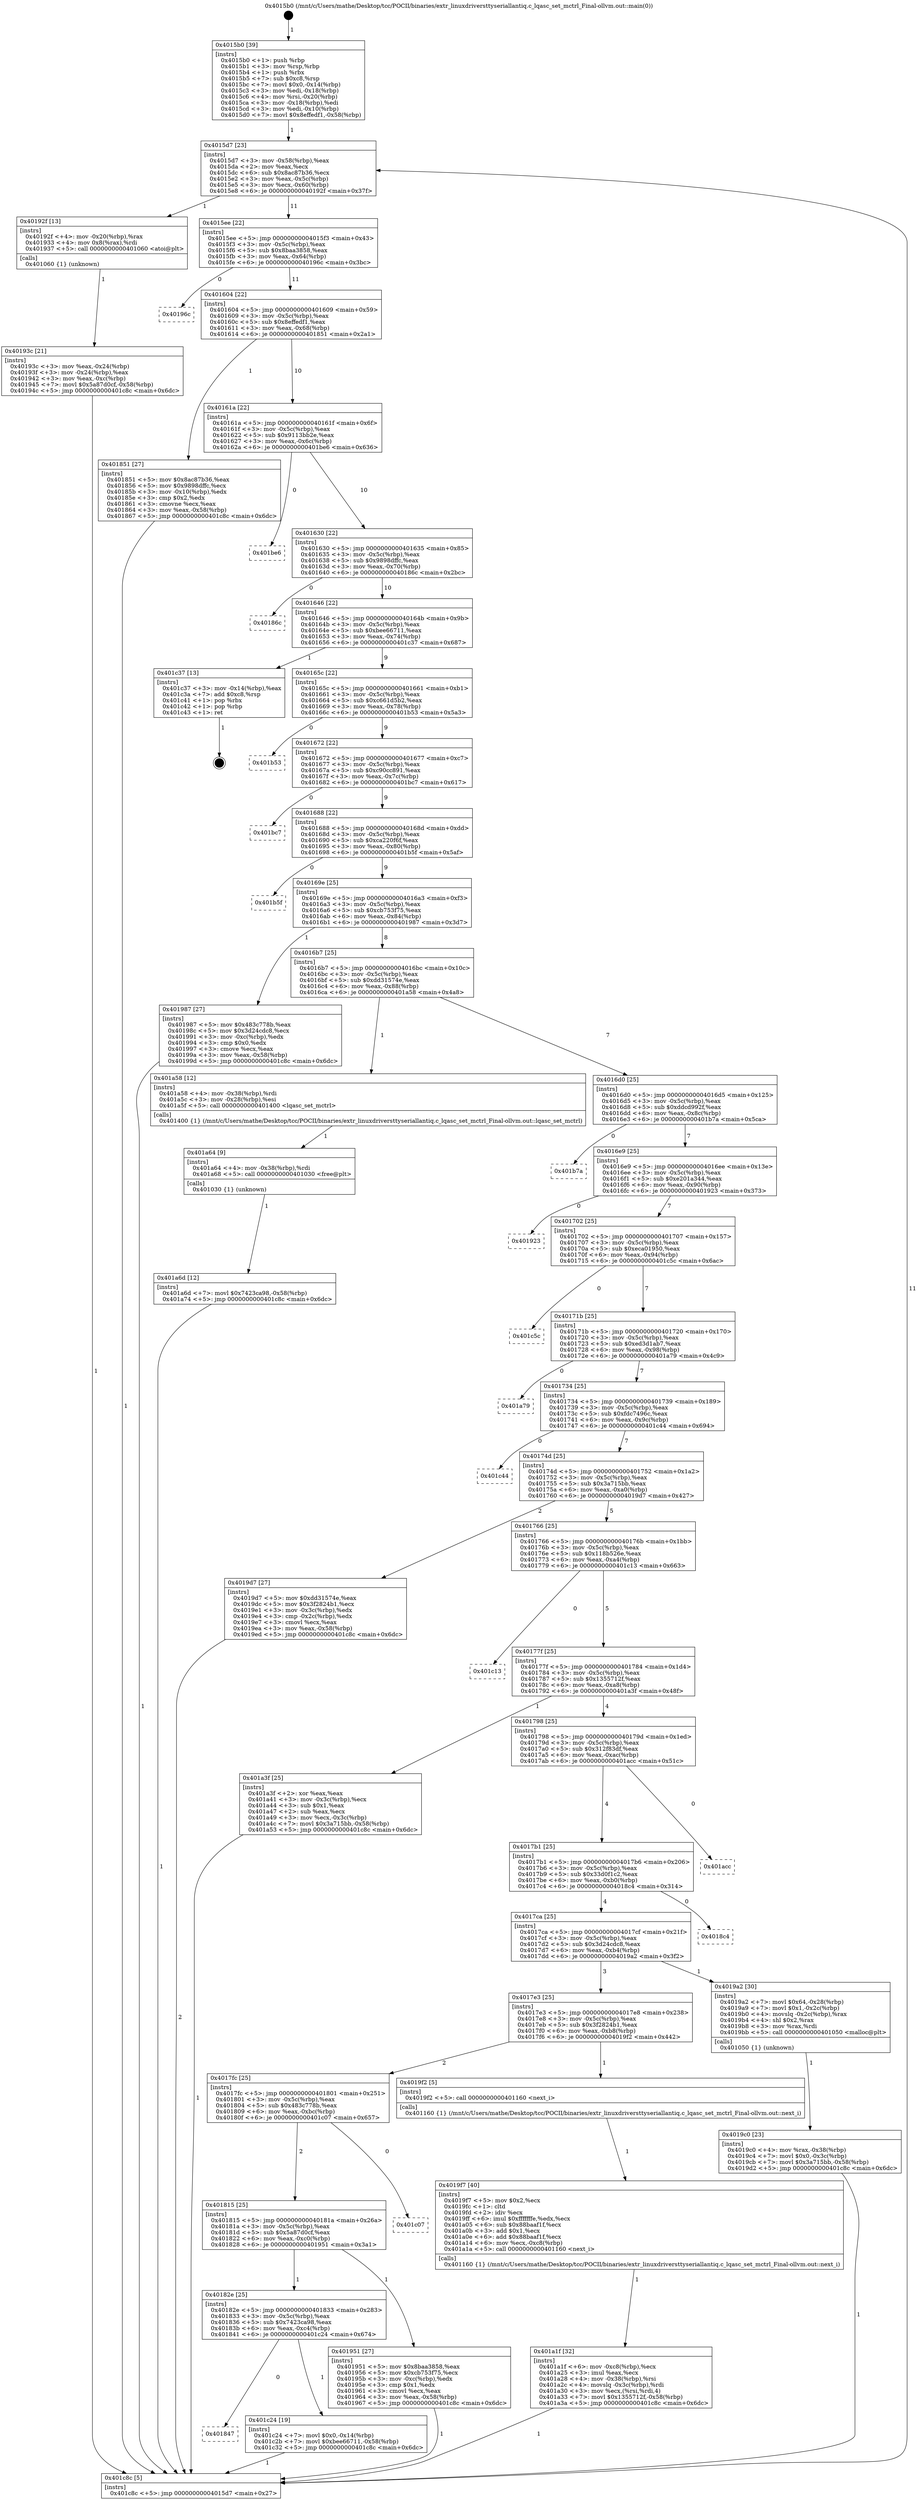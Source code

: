 digraph "0x4015b0" {
  label = "0x4015b0 (/mnt/c/Users/mathe/Desktop/tcc/POCII/binaries/extr_linuxdriversttyseriallantiq.c_lqasc_set_mctrl_Final-ollvm.out::main(0))"
  labelloc = "t"
  node[shape=record]

  Entry [label="",width=0.3,height=0.3,shape=circle,fillcolor=black,style=filled]
  "0x4015d7" [label="{
     0x4015d7 [23]\l
     | [instrs]\l
     &nbsp;&nbsp;0x4015d7 \<+3\>: mov -0x58(%rbp),%eax\l
     &nbsp;&nbsp;0x4015da \<+2\>: mov %eax,%ecx\l
     &nbsp;&nbsp;0x4015dc \<+6\>: sub $0x8ac87b36,%ecx\l
     &nbsp;&nbsp;0x4015e2 \<+3\>: mov %eax,-0x5c(%rbp)\l
     &nbsp;&nbsp;0x4015e5 \<+3\>: mov %ecx,-0x60(%rbp)\l
     &nbsp;&nbsp;0x4015e8 \<+6\>: je 000000000040192f \<main+0x37f\>\l
  }"]
  "0x40192f" [label="{
     0x40192f [13]\l
     | [instrs]\l
     &nbsp;&nbsp;0x40192f \<+4\>: mov -0x20(%rbp),%rax\l
     &nbsp;&nbsp;0x401933 \<+4\>: mov 0x8(%rax),%rdi\l
     &nbsp;&nbsp;0x401937 \<+5\>: call 0000000000401060 \<atoi@plt\>\l
     | [calls]\l
     &nbsp;&nbsp;0x401060 \{1\} (unknown)\l
  }"]
  "0x4015ee" [label="{
     0x4015ee [22]\l
     | [instrs]\l
     &nbsp;&nbsp;0x4015ee \<+5\>: jmp 00000000004015f3 \<main+0x43\>\l
     &nbsp;&nbsp;0x4015f3 \<+3\>: mov -0x5c(%rbp),%eax\l
     &nbsp;&nbsp;0x4015f6 \<+5\>: sub $0x8baa3858,%eax\l
     &nbsp;&nbsp;0x4015fb \<+3\>: mov %eax,-0x64(%rbp)\l
     &nbsp;&nbsp;0x4015fe \<+6\>: je 000000000040196c \<main+0x3bc\>\l
  }"]
  Exit [label="",width=0.3,height=0.3,shape=circle,fillcolor=black,style=filled,peripheries=2]
  "0x40196c" [label="{
     0x40196c\l
  }", style=dashed]
  "0x401604" [label="{
     0x401604 [22]\l
     | [instrs]\l
     &nbsp;&nbsp;0x401604 \<+5\>: jmp 0000000000401609 \<main+0x59\>\l
     &nbsp;&nbsp;0x401609 \<+3\>: mov -0x5c(%rbp),%eax\l
     &nbsp;&nbsp;0x40160c \<+5\>: sub $0x8effedf1,%eax\l
     &nbsp;&nbsp;0x401611 \<+3\>: mov %eax,-0x68(%rbp)\l
     &nbsp;&nbsp;0x401614 \<+6\>: je 0000000000401851 \<main+0x2a1\>\l
  }"]
  "0x401847" [label="{
     0x401847\l
  }", style=dashed]
  "0x401851" [label="{
     0x401851 [27]\l
     | [instrs]\l
     &nbsp;&nbsp;0x401851 \<+5\>: mov $0x8ac87b36,%eax\l
     &nbsp;&nbsp;0x401856 \<+5\>: mov $0x9898dffc,%ecx\l
     &nbsp;&nbsp;0x40185b \<+3\>: mov -0x10(%rbp),%edx\l
     &nbsp;&nbsp;0x40185e \<+3\>: cmp $0x2,%edx\l
     &nbsp;&nbsp;0x401861 \<+3\>: cmovne %ecx,%eax\l
     &nbsp;&nbsp;0x401864 \<+3\>: mov %eax,-0x58(%rbp)\l
     &nbsp;&nbsp;0x401867 \<+5\>: jmp 0000000000401c8c \<main+0x6dc\>\l
  }"]
  "0x40161a" [label="{
     0x40161a [22]\l
     | [instrs]\l
     &nbsp;&nbsp;0x40161a \<+5\>: jmp 000000000040161f \<main+0x6f\>\l
     &nbsp;&nbsp;0x40161f \<+3\>: mov -0x5c(%rbp),%eax\l
     &nbsp;&nbsp;0x401622 \<+5\>: sub $0x9113bb2e,%eax\l
     &nbsp;&nbsp;0x401627 \<+3\>: mov %eax,-0x6c(%rbp)\l
     &nbsp;&nbsp;0x40162a \<+6\>: je 0000000000401be6 \<main+0x636\>\l
  }"]
  "0x401c8c" [label="{
     0x401c8c [5]\l
     | [instrs]\l
     &nbsp;&nbsp;0x401c8c \<+5\>: jmp 00000000004015d7 \<main+0x27\>\l
  }"]
  "0x4015b0" [label="{
     0x4015b0 [39]\l
     | [instrs]\l
     &nbsp;&nbsp;0x4015b0 \<+1\>: push %rbp\l
     &nbsp;&nbsp;0x4015b1 \<+3\>: mov %rsp,%rbp\l
     &nbsp;&nbsp;0x4015b4 \<+1\>: push %rbx\l
     &nbsp;&nbsp;0x4015b5 \<+7\>: sub $0xc8,%rsp\l
     &nbsp;&nbsp;0x4015bc \<+7\>: movl $0x0,-0x14(%rbp)\l
     &nbsp;&nbsp;0x4015c3 \<+3\>: mov %edi,-0x18(%rbp)\l
     &nbsp;&nbsp;0x4015c6 \<+4\>: mov %rsi,-0x20(%rbp)\l
     &nbsp;&nbsp;0x4015ca \<+3\>: mov -0x18(%rbp),%edi\l
     &nbsp;&nbsp;0x4015cd \<+3\>: mov %edi,-0x10(%rbp)\l
     &nbsp;&nbsp;0x4015d0 \<+7\>: movl $0x8effedf1,-0x58(%rbp)\l
  }"]
  "0x40193c" [label="{
     0x40193c [21]\l
     | [instrs]\l
     &nbsp;&nbsp;0x40193c \<+3\>: mov %eax,-0x24(%rbp)\l
     &nbsp;&nbsp;0x40193f \<+3\>: mov -0x24(%rbp),%eax\l
     &nbsp;&nbsp;0x401942 \<+3\>: mov %eax,-0xc(%rbp)\l
     &nbsp;&nbsp;0x401945 \<+7\>: movl $0x5a87d0cf,-0x58(%rbp)\l
     &nbsp;&nbsp;0x40194c \<+5\>: jmp 0000000000401c8c \<main+0x6dc\>\l
  }"]
  "0x401c24" [label="{
     0x401c24 [19]\l
     | [instrs]\l
     &nbsp;&nbsp;0x401c24 \<+7\>: movl $0x0,-0x14(%rbp)\l
     &nbsp;&nbsp;0x401c2b \<+7\>: movl $0xbee66711,-0x58(%rbp)\l
     &nbsp;&nbsp;0x401c32 \<+5\>: jmp 0000000000401c8c \<main+0x6dc\>\l
  }"]
  "0x401be6" [label="{
     0x401be6\l
  }", style=dashed]
  "0x401630" [label="{
     0x401630 [22]\l
     | [instrs]\l
     &nbsp;&nbsp;0x401630 \<+5\>: jmp 0000000000401635 \<main+0x85\>\l
     &nbsp;&nbsp;0x401635 \<+3\>: mov -0x5c(%rbp),%eax\l
     &nbsp;&nbsp;0x401638 \<+5\>: sub $0x9898dffc,%eax\l
     &nbsp;&nbsp;0x40163d \<+3\>: mov %eax,-0x70(%rbp)\l
     &nbsp;&nbsp;0x401640 \<+6\>: je 000000000040186c \<main+0x2bc\>\l
  }"]
  "0x401a6d" [label="{
     0x401a6d [12]\l
     | [instrs]\l
     &nbsp;&nbsp;0x401a6d \<+7\>: movl $0x7423ca98,-0x58(%rbp)\l
     &nbsp;&nbsp;0x401a74 \<+5\>: jmp 0000000000401c8c \<main+0x6dc\>\l
  }"]
  "0x40186c" [label="{
     0x40186c\l
  }", style=dashed]
  "0x401646" [label="{
     0x401646 [22]\l
     | [instrs]\l
     &nbsp;&nbsp;0x401646 \<+5\>: jmp 000000000040164b \<main+0x9b\>\l
     &nbsp;&nbsp;0x40164b \<+3\>: mov -0x5c(%rbp),%eax\l
     &nbsp;&nbsp;0x40164e \<+5\>: sub $0xbee66711,%eax\l
     &nbsp;&nbsp;0x401653 \<+3\>: mov %eax,-0x74(%rbp)\l
     &nbsp;&nbsp;0x401656 \<+6\>: je 0000000000401c37 \<main+0x687\>\l
  }"]
  "0x401a64" [label="{
     0x401a64 [9]\l
     | [instrs]\l
     &nbsp;&nbsp;0x401a64 \<+4\>: mov -0x38(%rbp),%rdi\l
     &nbsp;&nbsp;0x401a68 \<+5\>: call 0000000000401030 \<free@plt\>\l
     | [calls]\l
     &nbsp;&nbsp;0x401030 \{1\} (unknown)\l
  }"]
  "0x401c37" [label="{
     0x401c37 [13]\l
     | [instrs]\l
     &nbsp;&nbsp;0x401c37 \<+3\>: mov -0x14(%rbp),%eax\l
     &nbsp;&nbsp;0x401c3a \<+7\>: add $0xc8,%rsp\l
     &nbsp;&nbsp;0x401c41 \<+1\>: pop %rbx\l
     &nbsp;&nbsp;0x401c42 \<+1\>: pop %rbp\l
     &nbsp;&nbsp;0x401c43 \<+1\>: ret\l
  }"]
  "0x40165c" [label="{
     0x40165c [22]\l
     | [instrs]\l
     &nbsp;&nbsp;0x40165c \<+5\>: jmp 0000000000401661 \<main+0xb1\>\l
     &nbsp;&nbsp;0x401661 \<+3\>: mov -0x5c(%rbp),%eax\l
     &nbsp;&nbsp;0x401664 \<+5\>: sub $0xc661d5b2,%eax\l
     &nbsp;&nbsp;0x401669 \<+3\>: mov %eax,-0x78(%rbp)\l
     &nbsp;&nbsp;0x40166c \<+6\>: je 0000000000401b53 \<main+0x5a3\>\l
  }"]
  "0x401a1f" [label="{
     0x401a1f [32]\l
     | [instrs]\l
     &nbsp;&nbsp;0x401a1f \<+6\>: mov -0xc8(%rbp),%ecx\l
     &nbsp;&nbsp;0x401a25 \<+3\>: imul %eax,%ecx\l
     &nbsp;&nbsp;0x401a28 \<+4\>: mov -0x38(%rbp),%rsi\l
     &nbsp;&nbsp;0x401a2c \<+4\>: movslq -0x3c(%rbp),%rdi\l
     &nbsp;&nbsp;0x401a30 \<+3\>: mov %ecx,(%rsi,%rdi,4)\l
     &nbsp;&nbsp;0x401a33 \<+7\>: movl $0x1355712f,-0x58(%rbp)\l
     &nbsp;&nbsp;0x401a3a \<+5\>: jmp 0000000000401c8c \<main+0x6dc\>\l
  }"]
  "0x401b53" [label="{
     0x401b53\l
  }", style=dashed]
  "0x401672" [label="{
     0x401672 [22]\l
     | [instrs]\l
     &nbsp;&nbsp;0x401672 \<+5\>: jmp 0000000000401677 \<main+0xc7\>\l
     &nbsp;&nbsp;0x401677 \<+3\>: mov -0x5c(%rbp),%eax\l
     &nbsp;&nbsp;0x40167a \<+5\>: sub $0xc90cc891,%eax\l
     &nbsp;&nbsp;0x40167f \<+3\>: mov %eax,-0x7c(%rbp)\l
     &nbsp;&nbsp;0x401682 \<+6\>: je 0000000000401bc7 \<main+0x617\>\l
  }"]
  "0x4019f7" [label="{
     0x4019f7 [40]\l
     | [instrs]\l
     &nbsp;&nbsp;0x4019f7 \<+5\>: mov $0x2,%ecx\l
     &nbsp;&nbsp;0x4019fc \<+1\>: cltd\l
     &nbsp;&nbsp;0x4019fd \<+2\>: idiv %ecx\l
     &nbsp;&nbsp;0x4019ff \<+6\>: imul $0xfffffffe,%edx,%ecx\l
     &nbsp;&nbsp;0x401a05 \<+6\>: sub $0x88baaf1f,%ecx\l
     &nbsp;&nbsp;0x401a0b \<+3\>: add $0x1,%ecx\l
     &nbsp;&nbsp;0x401a0e \<+6\>: add $0x88baaf1f,%ecx\l
     &nbsp;&nbsp;0x401a14 \<+6\>: mov %ecx,-0xc8(%rbp)\l
     &nbsp;&nbsp;0x401a1a \<+5\>: call 0000000000401160 \<next_i\>\l
     | [calls]\l
     &nbsp;&nbsp;0x401160 \{1\} (/mnt/c/Users/mathe/Desktop/tcc/POCII/binaries/extr_linuxdriversttyseriallantiq.c_lqasc_set_mctrl_Final-ollvm.out::next_i)\l
  }"]
  "0x401bc7" [label="{
     0x401bc7\l
  }", style=dashed]
  "0x401688" [label="{
     0x401688 [22]\l
     | [instrs]\l
     &nbsp;&nbsp;0x401688 \<+5\>: jmp 000000000040168d \<main+0xdd\>\l
     &nbsp;&nbsp;0x40168d \<+3\>: mov -0x5c(%rbp),%eax\l
     &nbsp;&nbsp;0x401690 \<+5\>: sub $0xca220f6f,%eax\l
     &nbsp;&nbsp;0x401695 \<+3\>: mov %eax,-0x80(%rbp)\l
     &nbsp;&nbsp;0x401698 \<+6\>: je 0000000000401b5f \<main+0x5af\>\l
  }"]
  "0x4019c0" [label="{
     0x4019c0 [23]\l
     | [instrs]\l
     &nbsp;&nbsp;0x4019c0 \<+4\>: mov %rax,-0x38(%rbp)\l
     &nbsp;&nbsp;0x4019c4 \<+7\>: movl $0x0,-0x3c(%rbp)\l
     &nbsp;&nbsp;0x4019cb \<+7\>: movl $0x3a715bb,-0x58(%rbp)\l
     &nbsp;&nbsp;0x4019d2 \<+5\>: jmp 0000000000401c8c \<main+0x6dc\>\l
  }"]
  "0x401b5f" [label="{
     0x401b5f\l
  }", style=dashed]
  "0x40169e" [label="{
     0x40169e [25]\l
     | [instrs]\l
     &nbsp;&nbsp;0x40169e \<+5\>: jmp 00000000004016a3 \<main+0xf3\>\l
     &nbsp;&nbsp;0x4016a3 \<+3\>: mov -0x5c(%rbp),%eax\l
     &nbsp;&nbsp;0x4016a6 \<+5\>: sub $0xcb753f75,%eax\l
     &nbsp;&nbsp;0x4016ab \<+6\>: mov %eax,-0x84(%rbp)\l
     &nbsp;&nbsp;0x4016b1 \<+6\>: je 0000000000401987 \<main+0x3d7\>\l
  }"]
  "0x40182e" [label="{
     0x40182e [25]\l
     | [instrs]\l
     &nbsp;&nbsp;0x40182e \<+5\>: jmp 0000000000401833 \<main+0x283\>\l
     &nbsp;&nbsp;0x401833 \<+3\>: mov -0x5c(%rbp),%eax\l
     &nbsp;&nbsp;0x401836 \<+5\>: sub $0x7423ca98,%eax\l
     &nbsp;&nbsp;0x40183b \<+6\>: mov %eax,-0xc4(%rbp)\l
     &nbsp;&nbsp;0x401841 \<+6\>: je 0000000000401c24 \<main+0x674\>\l
  }"]
  "0x401987" [label="{
     0x401987 [27]\l
     | [instrs]\l
     &nbsp;&nbsp;0x401987 \<+5\>: mov $0x483c778b,%eax\l
     &nbsp;&nbsp;0x40198c \<+5\>: mov $0x3d24cdc8,%ecx\l
     &nbsp;&nbsp;0x401991 \<+3\>: mov -0xc(%rbp),%edx\l
     &nbsp;&nbsp;0x401994 \<+3\>: cmp $0x0,%edx\l
     &nbsp;&nbsp;0x401997 \<+3\>: cmove %ecx,%eax\l
     &nbsp;&nbsp;0x40199a \<+3\>: mov %eax,-0x58(%rbp)\l
     &nbsp;&nbsp;0x40199d \<+5\>: jmp 0000000000401c8c \<main+0x6dc\>\l
  }"]
  "0x4016b7" [label="{
     0x4016b7 [25]\l
     | [instrs]\l
     &nbsp;&nbsp;0x4016b7 \<+5\>: jmp 00000000004016bc \<main+0x10c\>\l
     &nbsp;&nbsp;0x4016bc \<+3\>: mov -0x5c(%rbp),%eax\l
     &nbsp;&nbsp;0x4016bf \<+5\>: sub $0xdd31574e,%eax\l
     &nbsp;&nbsp;0x4016c4 \<+6\>: mov %eax,-0x88(%rbp)\l
     &nbsp;&nbsp;0x4016ca \<+6\>: je 0000000000401a58 \<main+0x4a8\>\l
  }"]
  "0x401951" [label="{
     0x401951 [27]\l
     | [instrs]\l
     &nbsp;&nbsp;0x401951 \<+5\>: mov $0x8baa3858,%eax\l
     &nbsp;&nbsp;0x401956 \<+5\>: mov $0xcb753f75,%ecx\l
     &nbsp;&nbsp;0x40195b \<+3\>: mov -0xc(%rbp),%edx\l
     &nbsp;&nbsp;0x40195e \<+3\>: cmp $0x1,%edx\l
     &nbsp;&nbsp;0x401961 \<+3\>: cmovl %ecx,%eax\l
     &nbsp;&nbsp;0x401964 \<+3\>: mov %eax,-0x58(%rbp)\l
     &nbsp;&nbsp;0x401967 \<+5\>: jmp 0000000000401c8c \<main+0x6dc\>\l
  }"]
  "0x401a58" [label="{
     0x401a58 [12]\l
     | [instrs]\l
     &nbsp;&nbsp;0x401a58 \<+4\>: mov -0x38(%rbp),%rdi\l
     &nbsp;&nbsp;0x401a5c \<+3\>: mov -0x28(%rbp),%esi\l
     &nbsp;&nbsp;0x401a5f \<+5\>: call 0000000000401400 \<lqasc_set_mctrl\>\l
     | [calls]\l
     &nbsp;&nbsp;0x401400 \{1\} (/mnt/c/Users/mathe/Desktop/tcc/POCII/binaries/extr_linuxdriversttyseriallantiq.c_lqasc_set_mctrl_Final-ollvm.out::lqasc_set_mctrl)\l
  }"]
  "0x4016d0" [label="{
     0x4016d0 [25]\l
     | [instrs]\l
     &nbsp;&nbsp;0x4016d0 \<+5\>: jmp 00000000004016d5 \<main+0x125\>\l
     &nbsp;&nbsp;0x4016d5 \<+3\>: mov -0x5c(%rbp),%eax\l
     &nbsp;&nbsp;0x4016d8 \<+5\>: sub $0xddcd992f,%eax\l
     &nbsp;&nbsp;0x4016dd \<+6\>: mov %eax,-0x8c(%rbp)\l
     &nbsp;&nbsp;0x4016e3 \<+6\>: je 0000000000401b7a \<main+0x5ca\>\l
  }"]
  "0x401815" [label="{
     0x401815 [25]\l
     | [instrs]\l
     &nbsp;&nbsp;0x401815 \<+5\>: jmp 000000000040181a \<main+0x26a\>\l
     &nbsp;&nbsp;0x40181a \<+3\>: mov -0x5c(%rbp),%eax\l
     &nbsp;&nbsp;0x40181d \<+5\>: sub $0x5a87d0cf,%eax\l
     &nbsp;&nbsp;0x401822 \<+6\>: mov %eax,-0xc0(%rbp)\l
     &nbsp;&nbsp;0x401828 \<+6\>: je 0000000000401951 \<main+0x3a1\>\l
  }"]
  "0x401b7a" [label="{
     0x401b7a\l
  }", style=dashed]
  "0x4016e9" [label="{
     0x4016e9 [25]\l
     | [instrs]\l
     &nbsp;&nbsp;0x4016e9 \<+5\>: jmp 00000000004016ee \<main+0x13e\>\l
     &nbsp;&nbsp;0x4016ee \<+3\>: mov -0x5c(%rbp),%eax\l
     &nbsp;&nbsp;0x4016f1 \<+5\>: sub $0xe201a344,%eax\l
     &nbsp;&nbsp;0x4016f6 \<+6\>: mov %eax,-0x90(%rbp)\l
     &nbsp;&nbsp;0x4016fc \<+6\>: je 0000000000401923 \<main+0x373\>\l
  }"]
  "0x401c07" [label="{
     0x401c07\l
  }", style=dashed]
  "0x401923" [label="{
     0x401923\l
  }", style=dashed]
  "0x401702" [label="{
     0x401702 [25]\l
     | [instrs]\l
     &nbsp;&nbsp;0x401702 \<+5\>: jmp 0000000000401707 \<main+0x157\>\l
     &nbsp;&nbsp;0x401707 \<+3\>: mov -0x5c(%rbp),%eax\l
     &nbsp;&nbsp;0x40170a \<+5\>: sub $0xeca01950,%eax\l
     &nbsp;&nbsp;0x40170f \<+6\>: mov %eax,-0x94(%rbp)\l
     &nbsp;&nbsp;0x401715 \<+6\>: je 0000000000401c5c \<main+0x6ac\>\l
  }"]
  "0x4017fc" [label="{
     0x4017fc [25]\l
     | [instrs]\l
     &nbsp;&nbsp;0x4017fc \<+5\>: jmp 0000000000401801 \<main+0x251\>\l
     &nbsp;&nbsp;0x401801 \<+3\>: mov -0x5c(%rbp),%eax\l
     &nbsp;&nbsp;0x401804 \<+5\>: sub $0x483c778b,%eax\l
     &nbsp;&nbsp;0x401809 \<+6\>: mov %eax,-0xbc(%rbp)\l
     &nbsp;&nbsp;0x40180f \<+6\>: je 0000000000401c07 \<main+0x657\>\l
  }"]
  "0x401c5c" [label="{
     0x401c5c\l
  }", style=dashed]
  "0x40171b" [label="{
     0x40171b [25]\l
     | [instrs]\l
     &nbsp;&nbsp;0x40171b \<+5\>: jmp 0000000000401720 \<main+0x170\>\l
     &nbsp;&nbsp;0x401720 \<+3\>: mov -0x5c(%rbp),%eax\l
     &nbsp;&nbsp;0x401723 \<+5\>: sub $0xed3d1ab7,%eax\l
     &nbsp;&nbsp;0x401728 \<+6\>: mov %eax,-0x98(%rbp)\l
     &nbsp;&nbsp;0x40172e \<+6\>: je 0000000000401a79 \<main+0x4c9\>\l
  }"]
  "0x4019f2" [label="{
     0x4019f2 [5]\l
     | [instrs]\l
     &nbsp;&nbsp;0x4019f2 \<+5\>: call 0000000000401160 \<next_i\>\l
     | [calls]\l
     &nbsp;&nbsp;0x401160 \{1\} (/mnt/c/Users/mathe/Desktop/tcc/POCII/binaries/extr_linuxdriversttyseriallantiq.c_lqasc_set_mctrl_Final-ollvm.out::next_i)\l
  }"]
  "0x401a79" [label="{
     0x401a79\l
  }", style=dashed]
  "0x401734" [label="{
     0x401734 [25]\l
     | [instrs]\l
     &nbsp;&nbsp;0x401734 \<+5\>: jmp 0000000000401739 \<main+0x189\>\l
     &nbsp;&nbsp;0x401739 \<+3\>: mov -0x5c(%rbp),%eax\l
     &nbsp;&nbsp;0x40173c \<+5\>: sub $0xfdc7496c,%eax\l
     &nbsp;&nbsp;0x401741 \<+6\>: mov %eax,-0x9c(%rbp)\l
     &nbsp;&nbsp;0x401747 \<+6\>: je 0000000000401c44 \<main+0x694\>\l
  }"]
  "0x4017e3" [label="{
     0x4017e3 [25]\l
     | [instrs]\l
     &nbsp;&nbsp;0x4017e3 \<+5\>: jmp 00000000004017e8 \<main+0x238\>\l
     &nbsp;&nbsp;0x4017e8 \<+3\>: mov -0x5c(%rbp),%eax\l
     &nbsp;&nbsp;0x4017eb \<+5\>: sub $0x3f2824b1,%eax\l
     &nbsp;&nbsp;0x4017f0 \<+6\>: mov %eax,-0xb8(%rbp)\l
     &nbsp;&nbsp;0x4017f6 \<+6\>: je 00000000004019f2 \<main+0x442\>\l
  }"]
  "0x401c44" [label="{
     0x401c44\l
  }", style=dashed]
  "0x40174d" [label="{
     0x40174d [25]\l
     | [instrs]\l
     &nbsp;&nbsp;0x40174d \<+5\>: jmp 0000000000401752 \<main+0x1a2\>\l
     &nbsp;&nbsp;0x401752 \<+3\>: mov -0x5c(%rbp),%eax\l
     &nbsp;&nbsp;0x401755 \<+5\>: sub $0x3a715bb,%eax\l
     &nbsp;&nbsp;0x40175a \<+6\>: mov %eax,-0xa0(%rbp)\l
     &nbsp;&nbsp;0x401760 \<+6\>: je 00000000004019d7 \<main+0x427\>\l
  }"]
  "0x4019a2" [label="{
     0x4019a2 [30]\l
     | [instrs]\l
     &nbsp;&nbsp;0x4019a2 \<+7\>: movl $0x64,-0x28(%rbp)\l
     &nbsp;&nbsp;0x4019a9 \<+7\>: movl $0x1,-0x2c(%rbp)\l
     &nbsp;&nbsp;0x4019b0 \<+4\>: movslq -0x2c(%rbp),%rax\l
     &nbsp;&nbsp;0x4019b4 \<+4\>: shl $0x2,%rax\l
     &nbsp;&nbsp;0x4019b8 \<+3\>: mov %rax,%rdi\l
     &nbsp;&nbsp;0x4019bb \<+5\>: call 0000000000401050 \<malloc@plt\>\l
     | [calls]\l
     &nbsp;&nbsp;0x401050 \{1\} (unknown)\l
  }"]
  "0x4019d7" [label="{
     0x4019d7 [27]\l
     | [instrs]\l
     &nbsp;&nbsp;0x4019d7 \<+5\>: mov $0xdd31574e,%eax\l
     &nbsp;&nbsp;0x4019dc \<+5\>: mov $0x3f2824b1,%ecx\l
     &nbsp;&nbsp;0x4019e1 \<+3\>: mov -0x3c(%rbp),%edx\l
     &nbsp;&nbsp;0x4019e4 \<+3\>: cmp -0x2c(%rbp),%edx\l
     &nbsp;&nbsp;0x4019e7 \<+3\>: cmovl %ecx,%eax\l
     &nbsp;&nbsp;0x4019ea \<+3\>: mov %eax,-0x58(%rbp)\l
     &nbsp;&nbsp;0x4019ed \<+5\>: jmp 0000000000401c8c \<main+0x6dc\>\l
  }"]
  "0x401766" [label="{
     0x401766 [25]\l
     | [instrs]\l
     &nbsp;&nbsp;0x401766 \<+5\>: jmp 000000000040176b \<main+0x1bb\>\l
     &nbsp;&nbsp;0x40176b \<+3\>: mov -0x5c(%rbp),%eax\l
     &nbsp;&nbsp;0x40176e \<+5\>: sub $0x118b526e,%eax\l
     &nbsp;&nbsp;0x401773 \<+6\>: mov %eax,-0xa4(%rbp)\l
     &nbsp;&nbsp;0x401779 \<+6\>: je 0000000000401c13 \<main+0x663\>\l
  }"]
  "0x4017ca" [label="{
     0x4017ca [25]\l
     | [instrs]\l
     &nbsp;&nbsp;0x4017ca \<+5\>: jmp 00000000004017cf \<main+0x21f\>\l
     &nbsp;&nbsp;0x4017cf \<+3\>: mov -0x5c(%rbp),%eax\l
     &nbsp;&nbsp;0x4017d2 \<+5\>: sub $0x3d24cdc8,%eax\l
     &nbsp;&nbsp;0x4017d7 \<+6\>: mov %eax,-0xb4(%rbp)\l
     &nbsp;&nbsp;0x4017dd \<+6\>: je 00000000004019a2 \<main+0x3f2\>\l
  }"]
  "0x401c13" [label="{
     0x401c13\l
  }", style=dashed]
  "0x40177f" [label="{
     0x40177f [25]\l
     | [instrs]\l
     &nbsp;&nbsp;0x40177f \<+5\>: jmp 0000000000401784 \<main+0x1d4\>\l
     &nbsp;&nbsp;0x401784 \<+3\>: mov -0x5c(%rbp),%eax\l
     &nbsp;&nbsp;0x401787 \<+5\>: sub $0x1355712f,%eax\l
     &nbsp;&nbsp;0x40178c \<+6\>: mov %eax,-0xa8(%rbp)\l
     &nbsp;&nbsp;0x401792 \<+6\>: je 0000000000401a3f \<main+0x48f\>\l
  }"]
  "0x4018c4" [label="{
     0x4018c4\l
  }", style=dashed]
  "0x401a3f" [label="{
     0x401a3f [25]\l
     | [instrs]\l
     &nbsp;&nbsp;0x401a3f \<+2\>: xor %eax,%eax\l
     &nbsp;&nbsp;0x401a41 \<+3\>: mov -0x3c(%rbp),%ecx\l
     &nbsp;&nbsp;0x401a44 \<+3\>: sub $0x1,%eax\l
     &nbsp;&nbsp;0x401a47 \<+2\>: sub %eax,%ecx\l
     &nbsp;&nbsp;0x401a49 \<+3\>: mov %ecx,-0x3c(%rbp)\l
     &nbsp;&nbsp;0x401a4c \<+7\>: movl $0x3a715bb,-0x58(%rbp)\l
     &nbsp;&nbsp;0x401a53 \<+5\>: jmp 0000000000401c8c \<main+0x6dc\>\l
  }"]
  "0x401798" [label="{
     0x401798 [25]\l
     | [instrs]\l
     &nbsp;&nbsp;0x401798 \<+5\>: jmp 000000000040179d \<main+0x1ed\>\l
     &nbsp;&nbsp;0x40179d \<+3\>: mov -0x5c(%rbp),%eax\l
     &nbsp;&nbsp;0x4017a0 \<+5\>: sub $0x312f83df,%eax\l
     &nbsp;&nbsp;0x4017a5 \<+6\>: mov %eax,-0xac(%rbp)\l
     &nbsp;&nbsp;0x4017ab \<+6\>: je 0000000000401acc \<main+0x51c\>\l
  }"]
  "0x4017b1" [label="{
     0x4017b1 [25]\l
     | [instrs]\l
     &nbsp;&nbsp;0x4017b1 \<+5\>: jmp 00000000004017b6 \<main+0x206\>\l
     &nbsp;&nbsp;0x4017b6 \<+3\>: mov -0x5c(%rbp),%eax\l
     &nbsp;&nbsp;0x4017b9 \<+5\>: sub $0x33d0f1c2,%eax\l
     &nbsp;&nbsp;0x4017be \<+6\>: mov %eax,-0xb0(%rbp)\l
     &nbsp;&nbsp;0x4017c4 \<+6\>: je 00000000004018c4 \<main+0x314\>\l
  }"]
  "0x401acc" [label="{
     0x401acc\l
  }", style=dashed]
  Entry -> "0x4015b0" [label=" 1"]
  "0x4015d7" -> "0x40192f" [label=" 1"]
  "0x4015d7" -> "0x4015ee" [label=" 11"]
  "0x401c37" -> Exit [label=" 1"]
  "0x4015ee" -> "0x40196c" [label=" 0"]
  "0x4015ee" -> "0x401604" [label=" 11"]
  "0x401c24" -> "0x401c8c" [label=" 1"]
  "0x401604" -> "0x401851" [label=" 1"]
  "0x401604" -> "0x40161a" [label=" 10"]
  "0x401851" -> "0x401c8c" [label=" 1"]
  "0x4015b0" -> "0x4015d7" [label=" 1"]
  "0x401c8c" -> "0x4015d7" [label=" 11"]
  "0x40192f" -> "0x40193c" [label=" 1"]
  "0x40193c" -> "0x401c8c" [label=" 1"]
  "0x40182e" -> "0x401847" [label=" 0"]
  "0x40161a" -> "0x401be6" [label=" 0"]
  "0x40161a" -> "0x401630" [label=" 10"]
  "0x40182e" -> "0x401c24" [label=" 1"]
  "0x401630" -> "0x40186c" [label=" 0"]
  "0x401630" -> "0x401646" [label=" 10"]
  "0x401a6d" -> "0x401c8c" [label=" 1"]
  "0x401646" -> "0x401c37" [label=" 1"]
  "0x401646" -> "0x40165c" [label=" 9"]
  "0x401a64" -> "0x401a6d" [label=" 1"]
  "0x40165c" -> "0x401b53" [label=" 0"]
  "0x40165c" -> "0x401672" [label=" 9"]
  "0x401a58" -> "0x401a64" [label=" 1"]
  "0x401672" -> "0x401bc7" [label=" 0"]
  "0x401672" -> "0x401688" [label=" 9"]
  "0x401a3f" -> "0x401c8c" [label=" 1"]
  "0x401688" -> "0x401b5f" [label=" 0"]
  "0x401688" -> "0x40169e" [label=" 9"]
  "0x401a1f" -> "0x401c8c" [label=" 1"]
  "0x40169e" -> "0x401987" [label=" 1"]
  "0x40169e" -> "0x4016b7" [label=" 8"]
  "0x4019f7" -> "0x401a1f" [label=" 1"]
  "0x4016b7" -> "0x401a58" [label=" 1"]
  "0x4016b7" -> "0x4016d0" [label=" 7"]
  "0x4019f2" -> "0x4019f7" [label=" 1"]
  "0x4016d0" -> "0x401b7a" [label=" 0"]
  "0x4016d0" -> "0x4016e9" [label=" 7"]
  "0x4019c0" -> "0x401c8c" [label=" 1"]
  "0x4016e9" -> "0x401923" [label=" 0"]
  "0x4016e9" -> "0x401702" [label=" 7"]
  "0x4019a2" -> "0x4019c0" [label=" 1"]
  "0x401702" -> "0x401c5c" [label=" 0"]
  "0x401702" -> "0x40171b" [label=" 7"]
  "0x401951" -> "0x401c8c" [label=" 1"]
  "0x40171b" -> "0x401a79" [label=" 0"]
  "0x40171b" -> "0x401734" [label=" 7"]
  "0x401815" -> "0x40182e" [label=" 1"]
  "0x401734" -> "0x401c44" [label=" 0"]
  "0x401734" -> "0x40174d" [label=" 7"]
  "0x4019d7" -> "0x401c8c" [label=" 2"]
  "0x40174d" -> "0x4019d7" [label=" 2"]
  "0x40174d" -> "0x401766" [label=" 5"]
  "0x4017fc" -> "0x401815" [label=" 2"]
  "0x401766" -> "0x401c13" [label=" 0"]
  "0x401766" -> "0x40177f" [label=" 5"]
  "0x401987" -> "0x401c8c" [label=" 1"]
  "0x40177f" -> "0x401a3f" [label=" 1"]
  "0x40177f" -> "0x401798" [label=" 4"]
  "0x4017e3" -> "0x4017fc" [label=" 2"]
  "0x401798" -> "0x401acc" [label=" 0"]
  "0x401798" -> "0x4017b1" [label=" 4"]
  "0x4017e3" -> "0x4019f2" [label=" 1"]
  "0x4017b1" -> "0x4018c4" [label=" 0"]
  "0x4017b1" -> "0x4017ca" [label=" 4"]
  "0x4017fc" -> "0x401c07" [label=" 0"]
  "0x4017ca" -> "0x4019a2" [label=" 1"]
  "0x4017ca" -> "0x4017e3" [label=" 3"]
  "0x401815" -> "0x401951" [label=" 1"]
}

